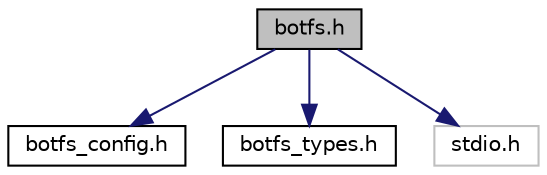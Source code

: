 digraph G
{
  edge [fontname="Helvetica",fontsize="10",labelfontname="Helvetica",labelfontsize="10"];
  node [fontname="Helvetica",fontsize="10",shape=record];
  Node1 [label="botfs.h",height=0.2,width=0.4,color="black", fillcolor="grey75", style="filled" fontcolor="black"];
  Node1 -> Node2 [color="midnightblue",fontsize="10",style="solid",fontname="Helvetica"];
  Node2 [label="botfs_config.h",height=0.2,width=0.4,color="black", fillcolor="white", style="filled",URL="$botfs__config_8h.html",tooltip="Konfig-Optionen fuer Dateisystem BotFS."];
  Node1 -> Node3 [color="midnightblue",fontsize="10",style="solid",fontname="Helvetica"];
  Node3 [label="botfs_types.h",height=0.2,width=0.4,color="black", fillcolor="white", style="filled",URL="$botfs__types_8h.html",tooltip="Datentypen fuer Dateisystem BotFS."];
  Node1 -> Node4 [color="midnightblue",fontsize="10",style="solid",fontname="Helvetica"];
  Node4 [label="stdio.h",height=0.2,width=0.4,color="grey75", fillcolor="white", style="filled"];
}
